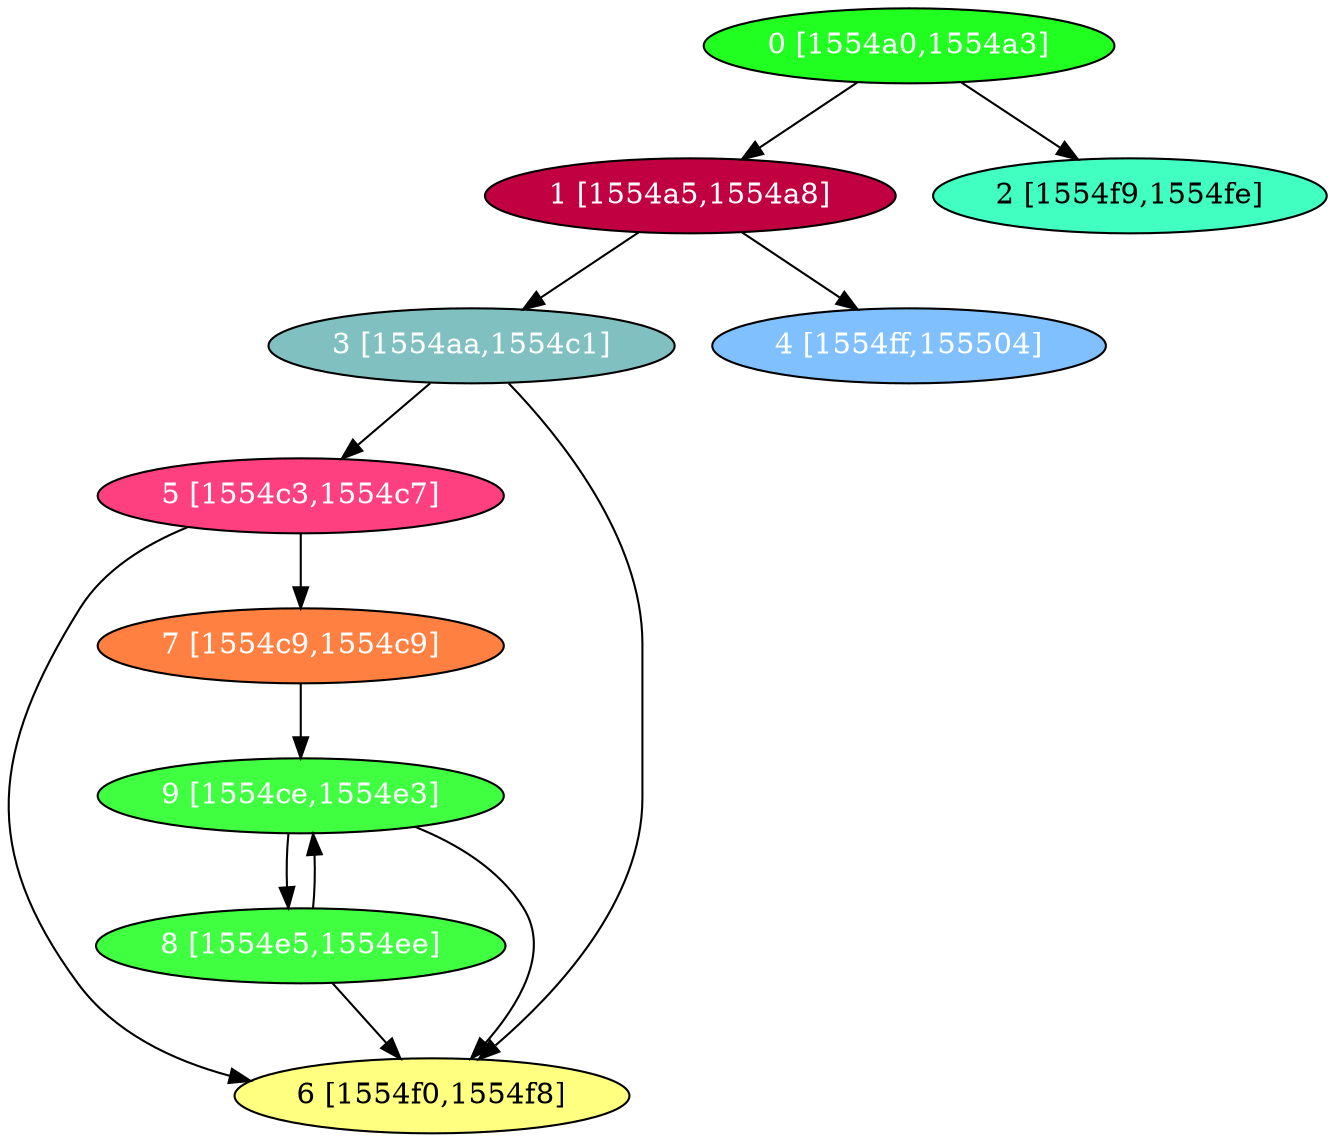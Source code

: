 diGraph libnss3{
	libnss3_0  [style=filled fillcolor="#20FF20" fontcolor="#ffffff" shape=oval label="0 [1554a0,1554a3]"]
	libnss3_1  [style=filled fillcolor="#C00040" fontcolor="#ffffff" shape=oval label="1 [1554a5,1554a8]"]
	libnss3_2  [style=filled fillcolor="#40FFC0" fontcolor="#000000" shape=oval label="2 [1554f9,1554fe]"]
	libnss3_3  [style=filled fillcolor="#80C0C0" fontcolor="#ffffff" shape=oval label="3 [1554aa,1554c1]"]
	libnss3_4  [style=filled fillcolor="#80C0FF" fontcolor="#ffffff" shape=oval label="4 [1554ff,155504]"]
	libnss3_5  [style=filled fillcolor="#FF4080" fontcolor="#ffffff" shape=oval label="5 [1554c3,1554c7]"]
	libnss3_6  [style=filled fillcolor="#FFFF80" fontcolor="#000000" shape=oval label="6 [1554f0,1554f8]"]
	libnss3_7  [style=filled fillcolor="#FF8040" fontcolor="#ffffff" shape=oval label="7 [1554c9,1554c9]"]
	libnss3_8  [style=filled fillcolor="#40FF40" fontcolor="#ffffff" shape=oval label="8 [1554e5,1554ee]"]
	libnss3_9  [style=filled fillcolor="#40FF40" fontcolor="#ffffff" shape=oval label="9 [1554ce,1554e3]"]

	libnss3_0 -> libnss3_1
	libnss3_0 -> libnss3_2
	libnss3_1 -> libnss3_3
	libnss3_1 -> libnss3_4
	libnss3_3 -> libnss3_5
	libnss3_3 -> libnss3_6
	libnss3_5 -> libnss3_6
	libnss3_5 -> libnss3_7
	libnss3_7 -> libnss3_9
	libnss3_8 -> libnss3_6
	libnss3_8 -> libnss3_9
	libnss3_9 -> libnss3_6
	libnss3_9 -> libnss3_8
}